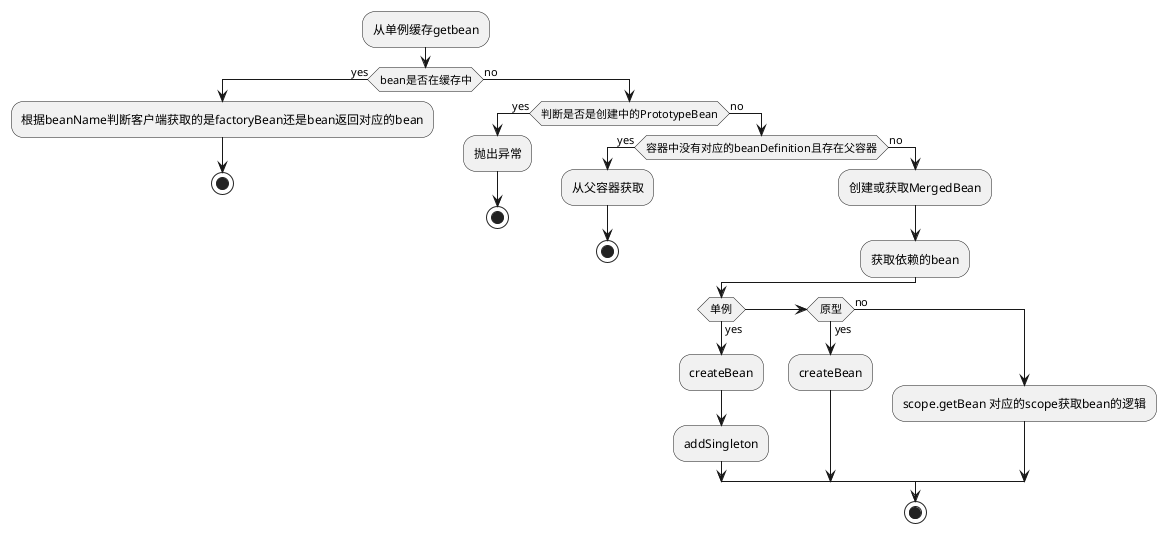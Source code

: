 @startuml
:从单例缓存getbean;
if (bean是否在缓存中) then (yes)
  :根据beanName判断客户端获取的是factoryBean还是bean返回对应的bean;
  stop 
else (no)
  if (判断是否是创建中的PrototypeBean) then (yes) 
    :抛出异常;
    stop
  else (no)
    if (容器中没有对应的beanDefinition且存在父容器) then (yes)
      :从父容器获取;
      stop
    else (no)
      :创建或获取MergedBean;
      :获取依赖的bean;
      if (单例) then (yes)
        :createBean;
        :addSingleton;
      elseif (原型) then (yes)
        :createBean;
      else (no)
        :scope.getBean 对应的scope获取bean的逻辑;
      endif
      stop
    endif
  endif
endif
@enduml
